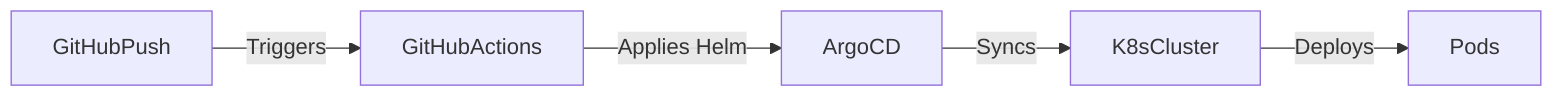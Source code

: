 graph LR
    GitHubPush -->|Triggers| GitHubActions
    GitHubActions -->|Applies Helm| ArgoCD
    ArgoCD -->|Syncs| K8sCluster
    K8sCluster -->|Deploys| Pods